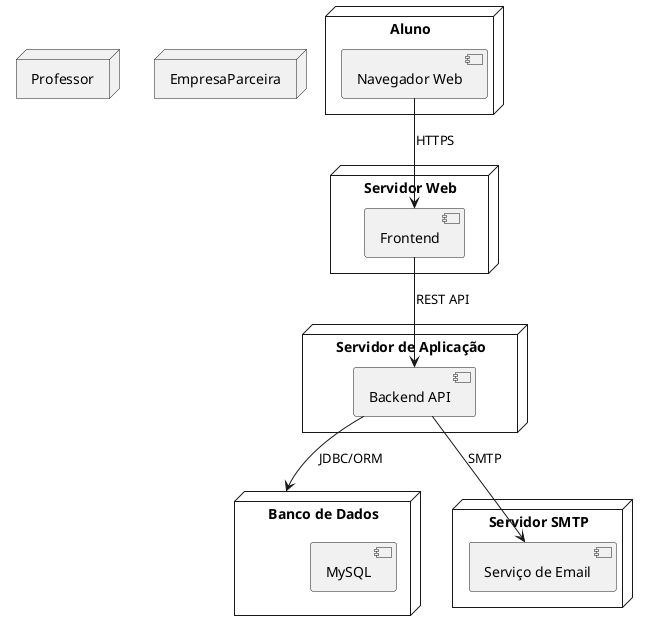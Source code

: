 
@startuml
node "Aluno" {
  [Navegador Web]
}

node "Professor" {
  [Navegador Web]
}

node "EmpresaParceira" {
  [Navegador Web]
}

node "Servidor Web" {
  [Frontend]
}

node "Servidor de Aplicação" {
  [Backend API]
}

node "Banco de Dados" {
  [MySQL]
}

node "Servidor SMTP" {
  [Serviço de Email]
}

[Navegador Web] --> [Frontend] : HTTPS
[Frontend] --> [Backend API] : REST API

[Backend API] --> [Banco de Dados] : JDBC/ORM
[Backend API] --> [Serviço de Email] : SMTP
@enduml
